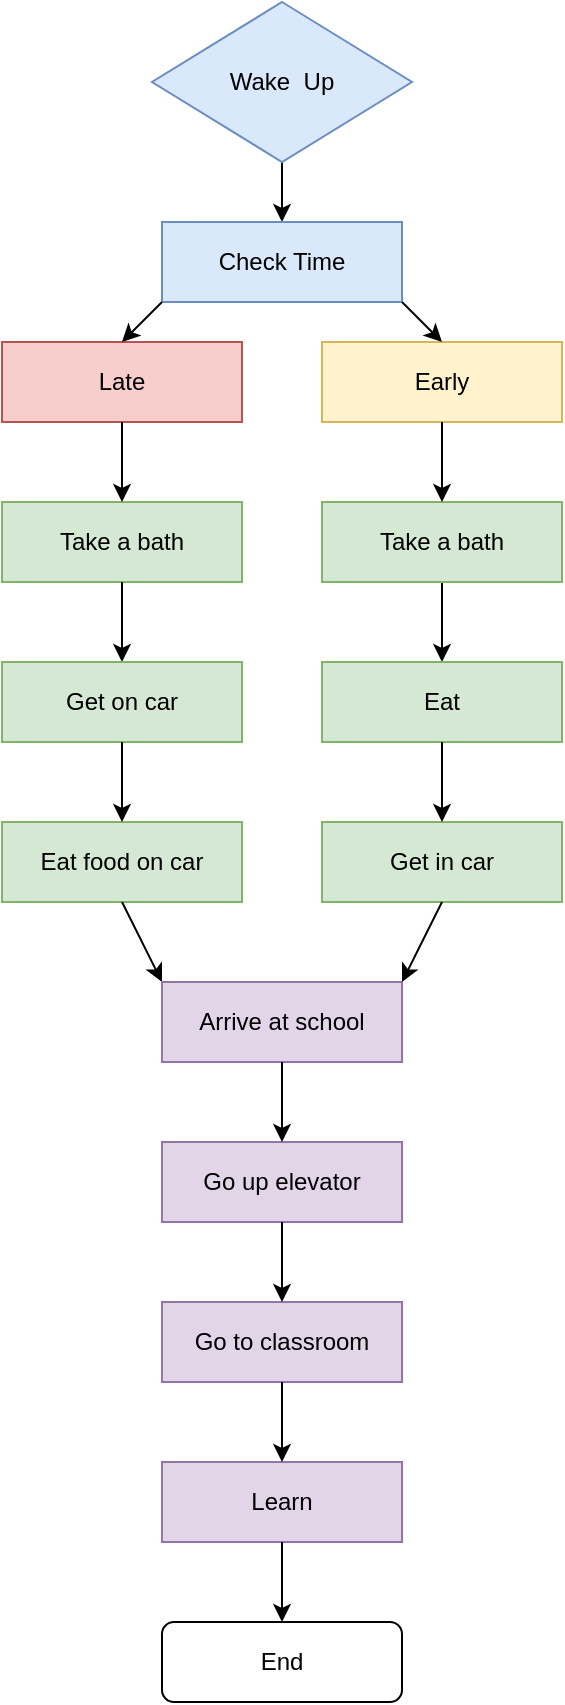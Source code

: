 <mxfile version="20.2.7" type="github">
  <diagram id="YutU52uKqoBFwzCYDEW1" name="Page-1">
    <mxGraphModel dx="773" dy="1769" grid="1" gridSize="10" guides="1" tooltips="1" connect="1" arrows="1" fold="1" page="1" pageScale="1" pageWidth="827" pageHeight="1169" math="0" shadow="0">
      <root>
        <mxCell id="0" />
        <mxCell id="1" parent="0" />
        <mxCell id="4Lhq34eAYhM8Z0_7OMXD-4" value="Take a bath" style="rounded=0;whiteSpace=wrap;html=1;fillColor=#d5e8d4;strokeColor=#82b366;" vertex="1" parent="1">
          <mxGeometry x="260" y="240" width="120" height="40" as="geometry" />
        </mxCell>
        <mxCell id="4Lhq34eAYhM8Z0_7OMXD-22" value="" style="edgeStyle=orthogonalEdgeStyle;rounded=0;orthogonalLoop=1;jettySize=auto;html=1;" edge="1" parent="1" source="4Lhq34eAYhM8Z0_7OMXD-5" target="4Lhq34eAYhM8Z0_7OMXD-6">
          <mxGeometry relative="1" as="geometry" />
        </mxCell>
        <mxCell id="4Lhq34eAYhM8Z0_7OMXD-5" value="Take a bath" style="rounded=0;whiteSpace=wrap;html=1;fillColor=#d5e8d4;strokeColor=#82b366;" vertex="1" parent="1">
          <mxGeometry x="420" y="240" width="120" height="40" as="geometry" />
        </mxCell>
        <mxCell id="4Lhq34eAYhM8Z0_7OMXD-6" value="Eat" style="rounded=0;whiteSpace=wrap;html=1;fillColor=#d5e8d4;strokeColor=#82b366;" vertex="1" parent="1">
          <mxGeometry x="420" y="320" width="120" height="40" as="geometry" />
        </mxCell>
        <mxCell id="4Lhq34eAYhM8Z0_7OMXD-12" value="" style="endArrow=classic;html=1;rounded=0;entryX=0.5;entryY=0;entryDx=0;entryDy=0;" edge="1" parent="1" target="4Lhq34eAYhM8Z0_7OMXD-43">
          <mxGeometry width="50" height="50" relative="1" as="geometry">
            <mxPoint x="400" y="70" as="sourcePoint" />
            <mxPoint x="220" y="100" as="targetPoint" />
          </mxGeometry>
        </mxCell>
        <mxCell id="4Lhq34eAYhM8Z0_7OMXD-14" value="Eat food on car" style="rounded=0;whiteSpace=wrap;html=1;fillColor=#d5e8d4;strokeColor=#82b366;" vertex="1" parent="1">
          <mxGeometry x="260" y="400" width="120" height="40" as="geometry" />
        </mxCell>
        <mxCell id="4Lhq34eAYhM8Z0_7OMXD-16" value="" style="endArrow=classic;html=1;rounded=0;exitX=0.5;exitY=1;exitDx=0;exitDy=0;entryX=0.5;entryY=0;entryDx=0;entryDy=0;" edge="1" parent="1" source="4Lhq34eAYhM8Z0_7OMXD-4" target="4Lhq34eAYhM8Z0_7OMXD-34">
          <mxGeometry width="50" height="50" relative="1" as="geometry">
            <mxPoint x="220" y="290" as="sourcePoint" />
            <mxPoint x="210" y="320" as="targetPoint" />
            <Array as="points">
              <mxPoint x="320" y="310" />
            </Array>
          </mxGeometry>
        </mxCell>
        <mxCell id="4Lhq34eAYhM8Z0_7OMXD-19" value="Get in car" style="rounded=0;whiteSpace=wrap;html=1;fillColor=#d5e8d4;strokeColor=#82b366;" vertex="1" parent="1">
          <mxGeometry x="420" y="400" width="120" height="40" as="geometry" />
        </mxCell>
        <mxCell id="4Lhq34eAYhM8Z0_7OMXD-20" value="" style="endArrow=classic;html=1;rounded=0;exitX=0.5;exitY=1;exitDx=0;exitDy=0;entryX=0;entryY=0;entryDx=0;entryDy=0;" edge="1" parent="1" source="4Lhq34eAYhM8Z0_7OMXD-14" target="4Lhq34eAYhM8Z0_7OMXD-23">
          <mxGeometry width="50" height="50" relative="1" as="geometry">
            <mxPoint x="340" y="310" as="sourcePoint" />
            <mxPoint x="210" y="410" as="targetPoint" />
          </mxGeometry>
        </mxCell>
        <mxCell id="4Lhq34eAYhM8Z0_7OMXD-21" value="" style="endArrow=classic;html=1;rounded=0;exitX=0.5;exitY=1;exitDx=0;exitDy=0;entryX=0.5;entryY=0;entryDx=0;entryDy=0;" edge="1" parent="1" source="4Lhq34eAYhM8Z0_7OMXD-6" target="4Lhq34eAYhM8Z0_7OMXD-19">
          <mxGeometry width="50" height="50" relative="1" as="geometry">
            <mxPoint x="340" y="310" as="sourcePoint" />
            <mxPoint x="490" y="390" as="targetPoint" />
          </mxGeometry>
        </mxCell>
        <mxCell id="4Lhq34eAYhM8Z0_7OMXD-23" value="Arrive at school" style="rounded=0;whiteSpace=wrap;html=1;fillColor=#e1d5e7;strokeColor=#9673a6;" vertex="1" parent="1">
          <mxGeometry x="340" y="480" width="120" height="40" as="geometry" />
        </mxCell>
        <mxCell id="4Lhq34eAYhM8Z0_7OMXD-24" value="" style="endArrow=classic;html=1;rounded=0;entryX=1;entryY=0;entryDx=0;entryDy=0;exitX=0.5;exitY=1;exitDx=0;exitDy=0;" edge="1" parent="1" source="4Lhq34eAYhM8Z0_7OMXD-19" target="4Lhq34eAYhM8Z0_7OMXD-23">
          <mxGeometry width="50" height="50" relative="1" as="geometry">
            <mxPoint x="370" y="480" as="sourcePoint" />
            <mxPoint x="280" y="520" as="targetPoint" />
          </mxGeometry>
        </mxCell>
        <mxCell id="4Lhq34eAYhM8Z0_7OMXD-25" value="Go up elevator" style="rounded=0;whiteSpace=wrap;html=1;fillColor=#e1d5e7;strokeColor=#9673a6;" vertex="1" parent="1">
          <mxGeometry x="340" y="560" width="120" height="40" as="geometry" />
        </mxCell>
        <mxCell id="4Lhq34eAYhM8Z0_7OMXD-26" value="" style="endArrow=classic;html=1;rounded=0;entryX=0.5;entryY=0;entryDx=0;entryDy=0;exitX=0.5;exitY=1;exitDx=0;exitDy=0;" edge="1" parent="1" source="4Lhq34eAYhM8Z0_7OMXD-23" target="4Lhq34eAYhM8Z0_7OMXD-25">
          <mxGeometry relative="1" as="geometry">
            <mxPoint x="200" y="590" as="sourcePoint" />
            <mxPoint x="320" y="660" as="targetPoint" />
          </mxGeometry>
        </mxCell>
        <mxCell id="4Lhq34eAYhM8Z0_7OMXD-28" value="Go to classroom" style="rounded=0;whiteSpace=wrap;html=1;fillColor=#e1d5e7;strokeColor=#9673a6;" vertex="1" parent="1">
          <mxGeometry x="340" y="640" width="120" height="40" as="geometry" />
        </mxCell>
        <mxCell id="4Lhq34eAYhM8Z0_7OMXD-29" value="" style="endArrow=classic;html=1;rounded=0;exitX=0.5;exitY=1;exitDx=0;exitDy=0;entryX=0.5;entryY=0;entryDx=0;entryDy=0;" edge="1" parent="1" source="4Lhq34eAYhM8Z0_7OMXD-25" target="4Lhq34eAYhM8Z0_7OMXD-28">
          <mxGeometry width="50" height="50" relative="1" as="geometry">
            <mxPoint x="240" y="680" as="sourcePoint" />
            <mxPoint x="290" y="630" as="targetPoint" />
          </mxGeometry>
        </mxCell>
        <mxCell id="4Lhq34eAYhM8Z0_7OMXD-30" value="Learn" style="rounded=0;whiteSpace=wrap;html=1;fillColor=#e1d5e7;strokeColor=#9673a6;" vertex="1" parent="1">
          <mxGeometry x="340" y="720" width="120" height="40" as="geometry" />
        </mxCell>
        <mxCell id="4Lhq34eAYhM8Z0_7OMXD-31" value="" style="endArrow=classic;html=1;rounded=0;exitX=0.5;exitY=1;exitDx=0;exitDy=0;entryX=0.5;entryY=0;entryDx=0;entryDy=0;" edge="1" parent="1" source="4Lhq34eAYhM8Z0_7OMXD-28" target="4Lhq34eAYhM8Z0_7OMXD-30">
          <mxGeometry width="50" height="50" relative="1" as="geometry">
            <mxPoint x="280" y="730" as="sourcePoint" />
            <mxPoint x="330" y="680" as="targetPoint" />
          </mxGeometry>
        </mxCell>
        <mxCell id="4Lhq34eAYhM8Z0_7OMXD-34" value="Get on car" style="rounded=0;whiteSpace=wrap;html=1;fillColor=#d5e8d4;strokeColor=#82b366;" vertex="1" parent="1">
          <mxGeometry x="260" y="320" width="120" height="40" as="geometry" />
        </mxCell>
        <mxCell id="4Lhq34eAYhM8Z0_7OMXD-35" value="" style="endArrow=classic;html=1;rounded=0;exitX=0.5;exitY=1;exitDx=0;exitDy=0;entryX=0.5;entryY=0;entryDx=0;entryDy=0;" edge="1" parent="1" source="4Lhq34eAYhM8Z0_7OMXD-34" target="4Lhq34eAYhM8Z0_7OMXD-14">
          <mxGeometry width="50" height="50" relative="1" as="geometry">
            <mxPoint x="270" y="420" as="sourcePoint" />
            <mxPoint x="210" y="400" as="targetPoint" />
          </mxGeometry>
        </mxCell>
        <mxCell id="4Lhq34eAYhM8Z0_7OMXD-40" value="Wake &amp;nbsp;Up" style="rhombus;whiteSpace=wrap;html=1;fillColor=#dae8fc;strokeColor=#6c8ebf;" vertex="1" parent="1">
          <mxGeometry x="335" y="-10" width="130" height="80" as="geometry" />
        </mxCell>
        <mxCell id="4Lhq34eAYhM8Z0_7OMXD-43" value="Check Time" style="rounded=0;whiteSpace=wrap;html=1;fillColor=#dae8fc;strokeColor=#6c8ebf;" vertex="1" parent="1">
          <mxGeometry x="340" y="100" width="120" height="40" as="geometry" />
        </mxCell>
        <mxCell id="4Lhq34eAYhM8Z0_7OMXD-46" value="Late" style="rounded=0;whiteSpace=wrap;html=1;fillColor=#f8cecc;strokeColor=#b85450;" vertex="1" parent="1">
          <mxGeometry x="260" y="160" width="120" height="40" as="geometry" />
        </mxCell>
        <mxCell id="4Lhq34eAYhM8Z0_7OMXD-44" value="Early" style="rounded=0;whiteSpace=wrap;html=1;fillColor=#fff2cc;strokeColor=#d6b656;" vertex="1" parent="1">
          <mxGeometry x="420" y="160" width="120" height="40" as="geometry" />
        </mxCell>
        <mxCell id="4Lhq34eAYhM8Z0_7OMXD-47" value="" style="endArrow=classic;html=1;rounded=0;exitX=1;exitY=1;exitDx=0;exitDy=0;entryX=0.5;entryY=0;entryDx=0;entryDy=0;" edge="1" parent="1" source="4Lhq34eAYhM8Z0_7OMXD-43" target="4Lhq34eAYhM8Z0_7OMXD-44">
          <mxGeometry width="50" height="50" relative="1" as="geometry">
            <mxPoint x="290" y="140" as="sourcePoint" />
            <mxPoint x="340" y="90" as="targetPoint" />
          </mxGeometry>
        </mxCell>
        <mxCell id="4Lhq34eAYhM8Z0_7OMXD-48" value="" style="endArrow=classic;html=1;rounded=0;entryX=0.5;entryY=0;entryDx=0;entryDy=0;exitX=0;exitY=1;exitDx=0;exitDy=0;" edge="1" parent="1" source="4Lhq34eAYhM8Z0_7OMXD-43" target="4Lhq34eAYhM8Z0_7OMXD-46">
          <mxGeometry width="50" height="50" relative="1" as="geometry">
            <mxPoint x="290" y="140" as="sourcePoint" />
            <mxPoint x="340" y="90" as="targetPoint" />
          </mxGeometry>
        </mxCell>
        <mxCell id="4Lhq34eAYhM8Z0_7OMXD-52" value="" style="endArrow=classic;html=1;rounded=0;exitX=0.5;exitY=1;exitDx=0;exitDy=0;entryX=0.5;entryY=0;entryDx=0;entryDy=0;" edge="1" parent="1" source="4Lhq34eAYhM8Z0_7OMXD-44" target="4Lhq34eAYhM8Z0_7OMXD-5">
          <mxGeometry width="50" height="50" relative="1" as="geometry">
            <mxPoint x="310" y="290" as="sourcePoint" />
            <mxPoint x="360" y="240" as="targetPoint" />
          </mxGeometry>
        </mxCell>
        <mxCell id="4Lhq34eAYhM8Z0_7OMXD-53" value="" style="endArrow=classic;html=1;rounded=0;exitX=0.5;exitY=1;exitDx=0;exitDy=0;entryX=0.5;entryY=0;entryDx=0;entryDy=0;" edge="1" parent="1" source="4Lhq34eAYhM8Z0_7OMXD-46" target="4Lhq34eAYhM8Z0_7OMXD-4">
          <mxGeometry width="50" height="50" relative="1" as="geometry">
            <mxPoint x="310" y="290" as="sourcePoint" />
            <mxPoint x="360" y="240" as="targetPoint" />
          </mxGeometry>
        </mxCell>
        <mxCell id="4Lhq34eAYhM8Z0_7OMXD-56" value="" style="endArrow=classic;html=1;rounded=0;exitX=0.5;exitY=1;exitDx=0;exitDy=0;" edge="1" parent="1" source="4Lhq34eAYhM8Z0_7OMXD-30">
          <mxGeometry width="50" height="50" relative="1" as="geometry">
            <mxPoint x="370" y="850" as="sourcePoint" />
            <mxPoint x="400" y="800" as="targetPoint" />
          </mxGeometry>
        </mxCell>
        <mxCell id="4Lhq34eAYhM8Z0_7OMXD-57" value="End" style="rounded=1;whiteSpace=wrap;html=1;" vertex="1" parent="1">
          <mxGeometry x="340" y="800" width="120" height="40" as="geometry" />
        </mxCell>
      </root>
    </mxGraphModel>
  </diagram>
</mxfile>
